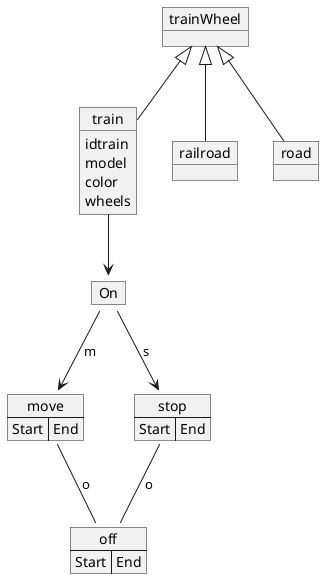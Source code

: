 @startuml
object train{
idtrain
model
color
wheels
}
object trainWheel
trainWheel <|--train
object railroad
object road
trainWheel<|-- road
trainWheel <|-- railroad
map On{
}
map move{
Start=>End
}
map stop{
Start=>End
}
map off{
Start=>End
}

train -->On
On--> move: m
On --> stop: s
stop --off: o
move --off:o
@enduml